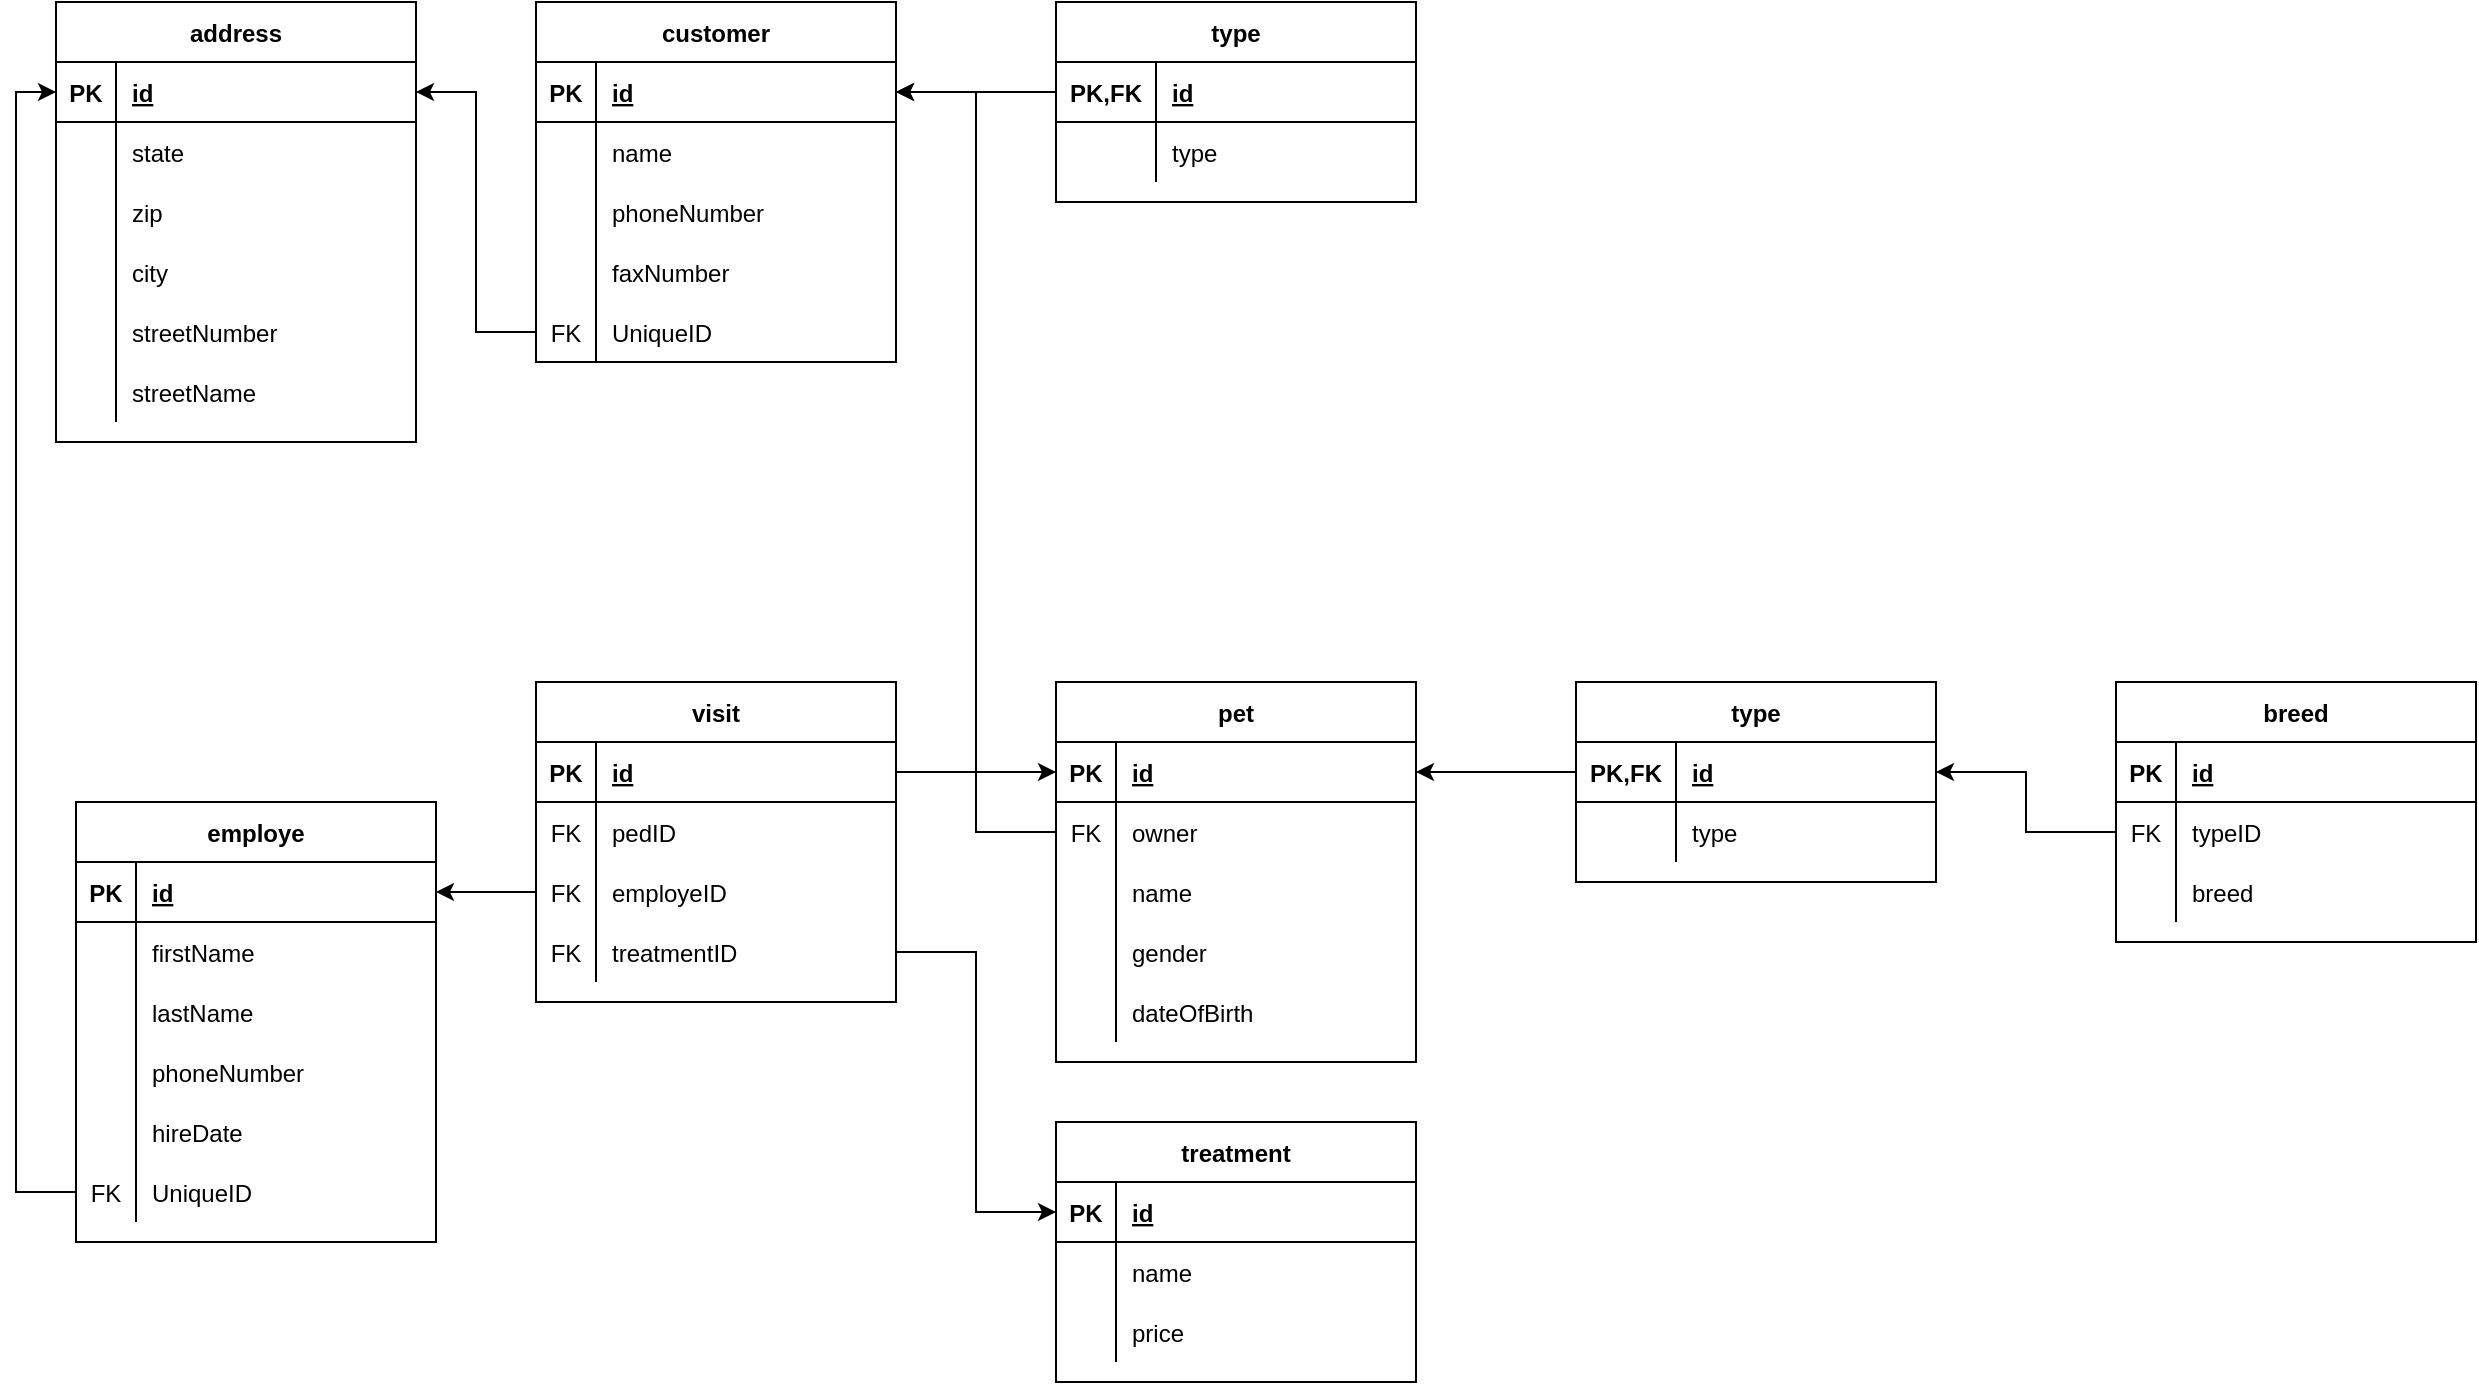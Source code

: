 <mxfile version="14.3.1" type="github">
  <diagram id="3GIqQ9a4N6Uzozd12Fp_" name="Page-1">
    <mxGraphModel dx="921" dy="793" grid="1" gridSize="10" guides="1" tooltips="1" connect="1" arrows="1" fold="1" page="1" pageScale="1" pageWidth="2000" pageHeight="2000" math="0" shadow="0">
      <root>
        <mxCell id="0" />
        <mxCell id="1" parent="0" />
        <mxCell id="QT_rBOWbVVg_yr-S8wlx-1" value="employe" style="shape=table;startSize=30;container=1;collapsible=1;childLayout=tableLayout;fixedRows=1;rowLines=0;fontStyle=1;align=center;resizeLast=1;" parent="1" vertex="1">
          <mxGeometry x="390" y="600" width="180" height="220" as="geometry">
            <mxRectangle x="170" y="260" width="80" height="30" as="alternateBounds" />
          </mxGeometry>
        </mxCell>
        <mxCell id="QT_rBOWbVVg_yr-S8wlx-2" value="" style="shape=partialRectangle;collapsible=0;dropTarget=0;pointerEvents=0;fillColor=none;top=0;left=0;bottom=1;right=0;points=[[0,0.5],[1,0.5]];portConstraint=eastwest;" parent="QT_rBOWbVVg_yr-S8wlx-1" vertex="1">
          <mxGeometry y="30" width="180" height="30" as="geometry" />
        </mxCell>
        <mxCell id="QT_rBOWbVVg_yr-S8wlx-3" value="PK" style="shape=partialRectangle;connectable=0;fillColor=none;top=0;left=0;bottom=0;right=0;fontStyle=1;overflow=hidden;" parent="QT_rBOWbVVg_yr-S8wlx-2" vertex="1">
          <mxGeometry width="30" height="30" as="geometry" />
        </mxCell>
        <mxCell id="QT_rBOWbVVg_yr-S8wlx-4" value="id" style="shape=partialRectangle;connectable=0;fillColor=none;top=0;left=0;bottom=0;right=0;align=left;spacingLeft=6;fontStyle=5;overflow=hidden;" parent="QT_rBOWbVVg_yr-S8wlx-2" vertex="1">
          <mxGeometry x="30" width="150" height="30" as="geometry" />
        </mxCell>
        <mxCell id="QT_rBOWbVVg_yr-S8wlx-5" value="" style="shape=partialRectangle;collapsible=0;dropTarget=0;pointerEvents=0;fillColor=none;top=0;left=0;bottom=0;right=0;points=[[0,0.5],[1,0.5]];portConstraint=eastwest;" parent="QT_rBOWbVVg_yr-S8wlx-1" vertex="1">
          <mxGeometry y="60" width="180" height="30" as="geometry" />
        </mxCell>
        <mxCell id="QT_rBOWbVVg_yr-S8wlx-6" value="" style="shape=partialRectangle;connectable=0;fillColor=none;top=0;left=0;bottom=0;right=0;editable=1;overflow=hidden;" parent="QT_rBOWbVVg_yr-S8wlx-5" vertex="1">
          <mxGeometry width="30" height="30" as="geometry" />
        </mxCell>
        <mxCell id="QT_rBOWbVVg_yr-S8wlx-7" value="firstName" style="shape=partialRectangle;connectable=0;fillColor=none;top=0;left=0;bottom=0;right=0;align=left;spacingLeft=6;overflow=hidden;" parent="QT_rBOWbVVg_yr-S8wlx-5" vertex="1">
          <mxGeometry x="30" width="150" height="30" as="geometry" />
        </mxCell>
        <mxCell id="QT_rBOWbVVg_yr-S8wlx-8" value="" style="shape=partialRectangle;collapsible=0;dropTarget=0;pointerEvents=0;fillColor=none;top=0;left=0;bottom=0;right=0;points=[[0,0.5],[1,0.5]];portConstraint=eastwest;" parent="QT_rBOWbVVg_yr-S8wlx-1" vertex="1">
          <mxGeometry y="90" width="180" height="30" as="geometry" />
        </mxCell>
        <mxCell id="QT_rBOWbVVg_yr-S8wlx-9" value="" style="shape=partialRectangle;connectable=0;fillColor=none;top=0;left=0;bottom=0;right=0;editable=1;overflow=hidden;" parent="QT_rBOWbVVg_yr-S8wlx-8" vertex="1">
          <mxGeometry width="30" height="30" as="geometry" />
        </mxCell>
        <mxCell id="QT_rBOWbVVg_yr-S8wlx-10" value="lastName" style="shape=partialRectangle;connectable=0;fillColor=none;top=0;left=0;bottom=0;right=0;align=left;spacingLeft=6;overflow=hidden;" parent="QT_rBOWbVVg_yr-S8wlx-8" vertex="1">
          <mxGeometry x="30" width="150" height="30" as="geometry" />
        </mxCell>
        <mxCell id="QT_rBOWbVVg_yr-S8wlx-210" value="" style="shape=partialRectangle;collapsible=0;dropTarget=0;pointerEvents=0;fillColor=none;top=0;left=0;bottom=0;right=0;points=[[0,0.5],[1,0.5]];portConstraint=eastwest;" parent="QT_rBOWbVVg_yr-S8wlx-1" vertex="1">
          <mxGeometry y="120" width="180" height="30" as="geometry" />
        </mxCell>
        <mxCell id="QT_rBOWbVVg_yr-S8wlx-211" value="" style="shape=partialRectangle;connectable=0;fillColor=none;top=0;left=0;bottom=0;right=0;editable=1;overflow=hidden;" parent="QT_rBOWbVVg_yr-S8wlx-210" vertex="1">
          <mxGeometry width="30" height="30" as="geometry" />
        </mxCell>
        <mxCell id="QT_rBOWbVVg_yr-S8wlx-212" value="phoneNumber" style="shape=partialRectangle;connectable=0;fillColor=none;top=0;left=0;bottom=0;right=0;align=left;spacingLeft=6;overflow=hidden;" parent="QT_rBOWbVVg_yr-S8wlx-210" vertex="1">
          <mxGeometry x="30" width="150" height="30" as="geometry" />
        </mxCell>
        <mxCell id="QT_rBOWbVVg_yr-S8wlx-11" value="" style="shape=partialRectangle;collapsible=0;dropTarget=0;pointerEvents=0;fillColor=none;top=0;left=0;bottom=0;right=0;points=[[0,0.5],[1,0.5]];portConstraint=eastwest;" parent="QT_rBOWbVVg_yr-S8wlx-1" vertex="1">
          <mxGeometry y="150" width="180" height="30" as="geometry" />
        </mxCell>
        <mxCell id="QT_rBOWbVVg_yr-S8wlx-12" value="" style="shape=partialRectangle;connectable=0;fillColor=none;top=0;left=0;bottom=0;right=0;editable=1;overflow=hidden;" parent="QT_rBOWbVVg_yr-S8wlx-11" vertex="1">
          <mxGeometry width="30" height="30" as="geometry" />
        </mxCell>
        <mxCell id="QT_rBOWbVVg_yr-S8wlx-13" value="hireDate" style="shape=partialRectangle;connectable=0;fillColor=none;top=0;left=0;bottom=0;right=0;align=left;spacingLeft=6;overflow=hidden;" parent="QT_rBOWbVVg_yr-S8wlx-11" vertex="1">
          <mxGeometry x="30" width="150" height="30" as="geometry" />
        </mxCell>
        <mxCell id="N9ac48abwdy0AhQAwxe1-4" value="" style="shape=partialRectangle;collapsible=0;dropTarget=0;pointerEvents=0;fillColor=none;top=0;left=0;bottom=0;right=0;points=[[0,0.5],[1,0.5]];portConstraint=eastwest;" vertex="1" parent="QT_rBOWbVVg_yr-S8wlx-1">
          <mxGeometry y="180" width="180" height="30" as="geometry" />
        </mxCell>
        <mxCell id="N9ac48abwdy0AhQAwxe1-5" value="FK" style="shape=partialRectangle;connectable=0;fillColor=none;top=0;left=0;bottom=0;right=0;fontStyle=0;overflow=hidden;" vertex="1" parent="N9ac48abwdy0AhQAwxe1-4">
          <mxGeometry width="30" height="30" as="geometry" />
        </mxCell>
        <mxCell id="N9ac48abwdy0AhQAwxe1-6" value="UniqueID" style="shape=partialRectangle;connectable=0;fillColor=none;top=0;left=0;bottom=0;right=0;align=left;spacingLeft=6;fontStyle=0;overflow=hidden;" vertex="1" parent="N9ac48abwdy0AhQAwxe1-4">
          <mxGeometry x="30" width="150" height="30" as="geometry" />
        </mxCell>
        <mxCell id="QT_rBOWbVVg_yr-S8wlx-14" value="address" style="shape=table;startSize=30;container=1;collapsible=1;childLayout=tableLayout;fixedRows=1;rowLines=0;fontStyle=1;align=center;resizeLast=1;" parent="1" vertex="1">
          <mxGeometry x="380" y="200" width="180" height="220" as="geometry" />
        </mxCell>
        <mxCell id="QT_rBOWbVVg_yr-S8wlx-15" value="" style="shape=partialRectangle;collapsible=0;dropTarget=0;pointerEvents=0;fillColor=none;top=0;left=0;bottom=1;right=0;points=[[0,0.5],[1,0.5]];portConstraint=eastwest;" parent="QT_rBOWbVVg_yr-S8wlx-14" vertex="1">
          <mxGeometry y="30" width="180" height="30" as="geometry" />
        </mxCell>
        <mxCell id="QT_rBOWbVVg_yr-S8wlx-16" value="PK" style="shape=partialRectangle;connectable=0;fillColor=none;top=0;left=0;bottom=0;right=0;fontStyle=1;overflow=hidden;" parent="QT_rBOWbVVg_yr-S8wlx-15" vertex="1">
          <mxGeometry width="30" height="30" as="geometry" />
        </mxCell>
        <mxCell id="QT_rBOWbVVg_yr-S8wlx-17" value="id" style="shape=partialRectangle;connectable=0;fillColor=none;top=0;left=0;bottom=0;right=0;align=left;spacingLeft=6;fontStyle=5;overflow=hidden;" parent="QT_rBOWbVVg_yr-S8wlx-15" vertex="1">
          <mxGeometry x="30" width="150" height="30" as="geometry" />
        </mxCell>
        <mxCell id="QT_rBOWbVVg_yr-S8wlx-18" value="" style="shape=partialRectangle;collapsible=0;dropTarget=0;pointerEvents=0;fillColor=none;top=0;left=0;bottom=0;right=0;points=[[0,0.5],[1,0.5]];portConstraint=eastwest;" parent="QT_rBOWbVVg_yr-S8wlx-14" vertex="1">
          <mxGeometry y="60" width="180" height="30" as="geometry" />
        </mxCell>
        <mxCell id="QT_rBOWbVVg_yr-S8wlx-19" value="" style="shape=partialRectangle;connectable=0;fillColor=none;top=0;left=0;bottom=0;right=0;editable=1;overflow=hidden;" parent="QT_rBOWbVVg_yr-S8wlx-18" vertex="1">
          <mxGeometry width="30" height="30" as="geometry" />
        </mxCell>
        <mxCell id="QT_rBOWbVVg_yr-S8wlx-20" value="state" style="shape=partialRectangle;connectable=0;fillColor=none;top=0;left=0;bottom=0;right=0;align=left;spacingLeft=6;overflow=hidden;" parent="QT_rBOWbVVg_yr-S8wlx-18" vertex="1">
          <mxGeometry x="30" width="150" height="30" as="geometry" />
        </mxCell>
        <mxCell id="QT_rBOWbVVg_yr-S8wlx-21" value="" style="shape=partialRectangle;collapsible=0;dropTarget=0;pointerEvents=0;fillColor=none;top=0;left=0;bottom=0;right=0;points=[[0,0.5],[1,0.5]];portConstraint=eastwest;" parent="QT_rBOWbVVg_yr-S8wlx-14" vertex="1">
          <mxGeometry y="90" width="180" height="30" as="geometry" />
        </mxCell>
        <mxCell id="QT_rBOWbVVg_yr-S8wlx-22" value="" style="shape=partialRectangle;connectable=0;fillColor=none;top=0;left=0;bottom=0;right=0;editable=1;overflow=hidden;" parent="QT_rBOWbVVg_yr-S8wlx-21" vertex="1">
          <mxGeometry width="30" height="30" as="geometry" />
        </mxCell>
        <mxCell id="QT_rBOWbVVg_yr-S8wlx-23" value="zip" style="shape=partialRectangle;connectable=0;fillColor=none;top=0;left=0;bottom=0;right=0;align=left;spacingLeft=6;overflow=hidden;" parent="QT_rBOWbVVg_yr-S8wlx-21" vertex="1">
          <mxGeometry x="30" width="150" height="30" as="geometry" />
        </mxCell>
        <mxCell id="QT_rBOWbVVg_yr-S8wlx-34" value="" style="shape=partialRectangle;collapsible=0;dropTarget=0;pointerEvents=0;fillColor=none;top=0;left=0;bottom=0;right=0;points=[[0,0.5],[1,0.5]];portConstraint=eastwest;" parent="QT_rBOWbVVg_yr-S8wlx-14" vertex="1">
          <mxGeometry y="120" width="180" height="30" as="geometry" />
        </mxCell>
        <mxCell id="QT_rBOWbVVg_yr-S8wlx-35" value="" style="shape=partialRectangle;connectable=0;fillColor=none;top=0;left=0;bottom=0;right=0;editable=1;overflow=hidden;" parent="QT_rBOWbVVg_yr-S8wlx-34" vertex="1">
          <mxGeometry width="30" height="30" as="geometry" />
        </mxCell>
        <mxCell id="QT_rBOWbVVg_yr-S8wlx-36" value="city" style="shape=partialRectangle;connectable=0;fillColor=none;top=0;left=0;bottom=0;right=0;align=left;spacingLeft=6;overflow=hidden;" parent="QT_rBOWbVVg_yr-S8wlx-34" vertex="1">
          <mxGeometry x="30" width="150" height="30" as="geometry" />
        </mxCell>
        <mxCell id="QT_rBOWbVVg_yr-S8wlx-24" value="" style="shape=partialRectangle;collapsible=0;dropTarget=0;pointerEvents=0;fillColor=none;top=0;left=0;bottom=0;right=0;points=[[0,0.5],[1,0.5]];portConstraint=eastwest;" parent="QT_rBOWbVVg_yr-S8wlx-14" vertex="1">
          <mxGeometry y="150" width="180" height="30" as="geometry" />
        </mxCell>
        <mxCell id="QT_rBOWbVVg_yr-S8wlx-25" value="" style="shape=partialRectangle;connectable=0;fillColor=none;top=0;left=0;bottom=0;right=0;editable=1;overflow=hidden;" parent="QT_rBOWbVVg_yr-S8wlx-24" vertex="1">
          <mxGeometry width="30" height="30" as="geometry" />
        </mxCell>
        <mxCell id="QT_rBOWbVVg_yr-S8wlx-26" value="streetNumber" style="shape=partialRectangle;connectable=0;fillColor=none;top=0;left=0;bottom=0;right=0;align=left;spacingLeft=6;overflow=hidden;" parent="QT_rBOWbVVg_yr-S8wlx-24" vertex="1">
          <mxGeometry x="30" width="150" height="30" as="geometry" />
        </mxCell>
        <mxCell id="QT_rBOWbVVg_yr-S8wlx-31" value="" style="shape=partialRectangle;collapsible=0;dropTarget=0;pointerEvents=0;fillColor=none;top=0;left=0;bottom=0;right=0;points=[[0,0.5],[1,0.5]];portConstraint=eastwest;" parent="QT_rBOWbVVg_yr-S8wlx-14" vertex="1">
          <mxGeometry y="180" width="180" height="30" as="geometry" />
        </mxCell>
        <mxCell id="QT_rBOWbVVg_yr-S8wlx-32" value="" style="shape=partialRectangle;connectable=0;fillColor=none;top=0;left=0;bottom=0;right=0;editable=1;overflow=hidden;" parent="QT_rBOWbVVg_yr-S8wlx-31" vertex="1">
          <mxGeometry width="30" height="30" as="geometry" />
        </mxCell>
        <mxCell id="QT_rBOWbVVg_yr-S8wlx-33" value="streetName" style="shape=partialRectangle;connectable=0;fillColor=none;top=0;left=0;bottom=0;right=0;align=left;spacingLeft=6;overflow=hidden;" parent="QT_rBOWbVVg_yr-S8wlx-31" vertex="1">
          <mxGeometry x="30" width="150" height="30" as="geometry" />
        </mxCell>
        <mxCell id="QT_rBOWbVVg_yr-S8wlx-39" value="customer" style="shape=table;startSize=30;container=1;collapsible=1;childLayout=tableLayout;fixedRows=1;rowLines=0;fontStyle=1;align=center;resizeLast=1;" parent="1" vertex="1">
          <mxGeometry x="620" y="200" width="180" height="180" as="geometry" />
        </mxCell>
        <mxCell id="QT_rBOWbVVg_yr-S8wlx-40" value="" style="shape=partialRectangle;collapsible=0;dropTarget=0;pointerEvents=0;fillColor=none;top=0;left=0;bottom=1;right=0;points=[[0,0.5],[1,0.5]];portConstraint=eastwest;" parent="QT_rBOWbVVg_yr-S8wlx-39" vertex="1">
          <mxGeometry y="30" width="180" height="30" as="geometry" />
        </mxCell>
        <mxCell id="QT_rBOWbVVg_yr-S8wlx-41" value="PK" style="shape=partialRectangle;connectable=0;fillColor=none;top=0;left=0;bottom=0;right=0;fontStyle=1;overflow=hidden;" parent="QT_rBOWbVVg_yr-S8wlx-40" vertex="1">
          <mxGeometry width="30" height="30" as="geometry" />
        </mxCell>
        <mxCell id="QT_rBOWbVVg_yr-S8wlx-42" value="id" style="shape=partialRectangle;connectable=0;fillColor=none;top=0;left=0;bottom=0;right=0;align=left;spacingLeft=6;fontStyle=5;overflow=hidden;" parent="QT_rBOWbVVg_yr-S8wlx-40" vertex="1">
          <mxGeometry x="30" width="150" height="30" as="geometry" />
        </mxCell>
        <mxCell id="QT_rBOWbVVg_yr-S8wlx-43" value="" style="shape=partialRectangle;collapsible=0;dropTarget=0;pointerEvents=0;fillColor=none;top=0;left=0;bottom=0;right=0;points=[[0,0.5],[1,0.5]];portConstraint=eastwest;" parent="QT_rBOWbVVg_yr-S8wlx-39" vertex="1">
          <mxGeometry y="60" width="180" height="30" as="geometry" />
        </mxCell>
        <mxCell id="QT_rBOWbVVg_yr-S8wlx-44" value="" style="shape=partialRectangle;connectable=0;fillColor=none;top=0;left=0;bottom=0;right=0;editable=1;overflow=hidden;" parent="QT_rBOWbVVg_yr-S8wlx-43" vertex="1">
          <mxGeometry width="30" height="30" as="geometry" />
        </mxCell>
        <mxCell id="QT_rBOWbVVg_yr-S8wlx-45" value="name" style="shape=partialRectangle;connectable=0;fillColor=none;top=0;left=0;bottom=0;right=0;align=left;spacingLeft=6;overflow=hidden;" parent="QT_rBOWbVVg_yr-S8wlx-43" vertex="1">
          <mxGeometry x="30" width="150" height="30" as="geometry" />
        </mxCell>
        <mxCell id="QT_rBOWbVVg_yr-S8wlx-207" value="" style="shape=partialRectangle;collapsible=0;dropTarget=0;pointerEvents=0;fillColor=none;top=0;left=0;bottom=0;right=0;points=[[0,0.5],[1,0.5]];portConstraint=eastwest;" parent="QT_rBOWbVVg_yr-S8wlx-39" vertex="1">
          <mxGeometry y="90" width="180" height="30" as="geometry" />
        </mxCell>
        <mxCell id="QT_rBOWbVVg_yr-S8wlx-208" value="" style="shape=partialRectangle;connectable=0;fillColor=none;top=0;left=0;bottom=0;right=0;editable=1;overflow=hidden;" parent="QT_rBOWbVVg_yr-S8wlx-207" vertex="1">
          <mxGeometry width="30" height="30" as="geometry" />
        </mxCell>
        <mxCell id="QT_rBOWbVVg_yr-S8wlx-209" value="phoneNumber" style="shape=partialRectangle;connectable=0;fillColor=none;top=0;left=0;bottom=0;right=0;align=left;spacingLeft=6;overflow=hidden;" parent="QT_rBOWbVVg_yr-S8wlx-207" vertex="1">
          <mxGeometry x="30" width="150" height="30" as="geometry" />
        </mxCell>
        <mxCell id="QT_rBOWbVVg_yr-S8wlx-46" value="" style="shape=partialRectangle;collapsible=0;dropTarget=0;pointerEvents=0;fillColor=none;top=0;left=0;bottom=0;right=0;points=[[0,0.5],[1,0.5]];portConstraint=eastwest;" parent="QT_rBOWbVVg_yr-S8wlx-39" vertex="1">
          <mxGeometry y="120" width="180" height="30" as="geometry" />
        </mxCell>
        <mxCell id="QT_rBOWbVVg_yr-S8wlx-47" value="" style="shape=partialRectangle;connectable=0;fillColor=none;top=0;left=0;bottom=0;right=0;editable=1;overflow=hidden;" parent="QT_rBOWbVVg_yr-S8wlx-46" vertex="1">
          <mxGeometry width="30" height="30" as="geometry" />
        </mxCell>
        <mxCell id="QT_rBOWbVVg_yr-S8wlx-48" value="faxNumber" style="shape=partialRectangle;connectable=0;fillColor=none;top=0;left=0;bottom=0;right=0;align=left;spacingLeft=6;overflow=hidden;" parent="QT_rBOWbVVg_yr-S8wlx-46" vertex="1">
          <mxGeometry x="30" width="150" height="30" as="geometry" />
        </mxCell>
        <mxCell id="N9ac48abwdy0AhQAwxe1-1" value="" style="shape=partialRectangle;collapsible=0;dropTarget=0;pointerEvents=0;fillColor=none;top=0;left=0;bottom=0;right=0;points=[[0,0.5],[1,0.5]];portConstraint=eastwest;" vertex="1" parent="QT_rBOWbVVg_yr-S8wlx-39">
          <mxGeometry y="150" width="180" height="30" as="geometry" />
        </mxCell>
        <mxCell id="N9ac48abwdy0AhQAwxe1-2" value="FK" style="shape=partialRectangle;connectable=0;fillColor=none;top=0;left=0;bottom=0;right=0;fontStyle=0;overflow=hidden;" vertex="1" parent="N9ac48abwdy0AhQAwxe1-1">
          <mxGeometry width="30" height="30" as="geometry" />
        </mxCell>
        <mxCell id="N9ac48abwdy0AhQAwxe1-3" value="UniqueID" style="shape=partialRectangle;connectable=0;fillColor=none;top=0;left=0;bottom=0;right=0;align=left;spacingLeft=6;fontStyle=0;overflow=hidden;" vertex="1" parent="N9ac48abwdy0AhQAwxe1-1">
          <mxGeometry x="30" width="150" height="30" as="geometry" />
        </mxCell>
        <mxCell id="QT_rBOWbVVg_yr-S8wlx-55" value="type" style="shape=table;startSize=30;container=1;collapsible=1;childLayout=tableLayout;fixedRows=1;rowLines=0;fontStyle=1;align=center;resizeLast=1;" parent="1" vertex="1">
          <mxGeometry x="880" y="200" width="180" height="100" as="geometry" />
        </mxCell>
        <mxCell id="QT_rBOWbVVg_yr-S8wlx-56" value="" style="shape=partialRectangle;collapsible=0;dropTarget=0;pointerEvents=0;fillColor=none;top=0;left=0;bottom=1;right=0;points=[[0,0.5],[1,0.5]];portConstraint=eastwest;" parent="QT_rBOWbVVg_yr-S8wlx-55" vertex="1">
          <mxGeometry y="30" width="180" height="30" as="geometry" />
        </mxCell>
        <mxCell id="QT_rBOWbVVg_yr-S8wlx-57" value="PK,FK" style="shape=partialRectangle;connectable=0;fillColor=none;top=0;left=0;bottom=0;right=0;fontStyle=1;overflow=hidden;" parent="QT_rBOWbVVg_yr-S8wlx-56" vertex="1">
          <mxGeometry width="50.0" height="30" as="geometry" />
        </mxCell>
        <mxCell id="QT_rBOWbVVg_yr-S8wlx-58" value="id" style="shape=partialRectangle;connectable=0;fillColor=none;top=0;left=0;bottom=0;right=0;align=left;spacingLeft=6;fontStyle=5;overflow=hidden;" parent="QT_rBOWbVVg_yr-S8wlx-56" vertex="1">
          <mxGeometry x="50.0" width="130.0" height="30" as="geometry" />
        </mxCell>
        <mxCell id="QT_rBOWbVVg_yr-S8wlx-59" value="" style="shape=partialRectangle;collapsible=0;dropTarget=0;pointerEvents=0;fillColor=none;top=0;left=0;bottom=0;right=0;points=[[0,0.5],[1,0.5]];portConstraint=eastwest;" parent="QT_rBOWbVVg_yr-S8wlx-55" vertex="1">
          <mxGeometry y="60" width="180" height="30" as="geometry" />
        </mxCell>
        <mxCell id="QT_rBOWbVVg_yr-S8wlx-60" value="" style="shape=partialRectangle;connectable=0;fillColor=none;top=0;left=0;bottom=0;right=0;editable=1;overflow=hidden;" parent="QT_rBOWbVVg_yr-S8wlx-59" vertex="1">
          <mxGeometry width="50.0" height="30" as="geometry" />
        </mxCell>
        <mxCell id="QT_rBOWbVVg_yr-S8wlx-61" value="type" style="shape=partialRectangle;connectable=0;fillColor=none;top=0;left=0;bottom=0;right=0;align=left;spacingLeft=6;overflow=hidden;" parent="QT_rBOWbVVg_yr-S8wlx-59" vertex="1">
          <mxGeometry x="50.0" width="130.0" height="30" as="geometry" />
        </mxCell>
        <mxCell id="QT_rBOWbVVg_yr-S8wlx-68" style="edgeStyle=orthogonalEdgeStyle;rounded=0;orthogonalLoop=1;jettySize=auto;html=1;entryX=1;entryY=0.5;entryDx=0;entryDy=0;" parent="1" source="QT_rBOWbVVg_yr-S8wlx-56" target="QT_rBOWbVVg_yr-S8wlx-40" edge="1">
          <mxGeometry relative="1" as="geometry" />
        </mxCell>
        <mxCell id="QT_rBOWbVVg_yr-S8wlx-82" value="pet" style="shape=table;startSize=30;container=1;collapsible=1;childLayout=tableLayout;fixedRows=1;rowLines=0;fontStyle=1;align=center;resizeLast=1;" parent="1" vertex="1">
          <mxGeometry x="880" y="540" width="180" height="190" as="geometry" />
        </mxCell>
        <mxCell id="QT_rBOWbVVg_yr-S8wlx-83" value="" style="shape=partialRectangle;collapsible=0;dropTarget=0;pointerEvents=0;fillColor=none;top=0;left=0;bottom=1;right=0;points=[[0,0.5],[1,0.5]];portConstraint=eastwest;" parent="QT_rBOWbVVg_yr-S8wlx-82" vertex="1">
          <mxGeometry y="30" width="180" height="30" as="geometry" />
        </mxCell>
        <mxCell id="QT_rBOWbVVg_yr-S8wlx-84" value="PK" style="shape=partialRectangle;connectable=0;fillColor=none;top=0;left=0;bottom=0;right=0;fontStyle=1;overflow=hidden;" parent="QT_rBOWbVVg_yr-S8wlx-83" vertex="1">
          <mxGeometry width="30.0" height="30" as="geometry" />
        </mxCell>
        <mxCell id="QT_rBOWbVVg_yr-S8wlx-85" value="id" style="shape=partialRectangle;connectable=0;fillColor=none;top=0;left=0;bottom=0;right=0;align=left;spacingLeft=6;fontStyle=5;overflow=hidden;" parent="QT_rBOWbVVg_yr-S8wlx-83" vertex="1">
          <mxGeometry x="30.0" width="150.0" height="30" as="geometry" />
        </mxCell>
        <mxCell id="QT_rBOWbVVg_yr-S8wlx-136" value="" style="shape=partialRectangle;collapsible=0;dropTarget=0;pointerEvents=0;fillColor=none;top=0;left=0;bottom=0;right=0;points=[[0,0.5],[1,0.5]];portConstraint=eastwest;" parent="QT_rBOWbVVg_yr-S8wlx-82" vertex="1">
          <mxGeometry y="60" width="180" height="30" as="geometry" />
        </mxCell>
        <mxCell id="QT_rBOWbVVg_yr-S8wlx-137" value="FK" style="shape=partialRectangle;connectable=0;fillColor=none;top=0;left=0;bottom=0;right=0;fontStyle=0;overflow=hidden;" parent="QT_rBOWbVVg_yr-S8wlx-136" vertex="1">
          <mxGeometry width="30.0" height="30" as="geometry" />
        </mxCell>
        <mxCell id="QT_rBOWbVVg_yr-S8wlx-138" value="owner" style="shape=partialRectangle;connectable=0;fillColor=none;top=0;left=0;bottom=0;right=0;align=left;spacingLeft=6;fontStyle=0;overflow=hidden;" parent="QT_rBOWbVVg_yr-S8wlx-136" vertex="1">
          <mxGeometry x="30.0" width="150.0" height="30" as="geometry" />
        </mxCell>
        <mxCell id="QT_rBOWbVVg_yr-S8wlx-86" value="" style="shape=partialRectangle;collapsible=0;dropTarget=0;pointerEvents=0;fillColor=none;top=0;left=0;bottom=0;right=0;points=[[0,0.5],[1,0.5]];portConstraint=eastwest;" parent="QT_rBOWbVVg_yr-S8wlx-82" vertex="1">
          <mxGeometry y="90" width="180" height="30" as="geometry" />
        </mxCell>
        <mxCell id="QT_rBOWbVVg_yr-S8wlx-87" value="" style="shape=partialRectangle;connectable=0;fillColor=none;top=0;left=0;bottom=0;right=0;editable=1;overflow=hidden;" parent="QT_rBOWbVVg_yr-S8wlx-86" vertex="1">
          <mxGeometry width="30.0" height="30" as="geometry" />
        </mxCell>
        <mxCell id="QT_rBOWbVVg_yr-S8wlx-88" value="name" style="shape=partialRectangle;connectable=0;fillColor=none;top=0;left=0;bottom=0;right=0;align=left;spacingLeft=6;overflow=hidden;" parent="QT_rBOWbVVg_yr-S8wlx-86" vertex="1">
          <mxGeometry x="30.0" width="150.0" height="30" as="geometry" />
        </mxCell>
        <mxCell id="QT_rBOWbVVg_yr-S8wlx-89" value="" style="shape=partialRectangle;collapsible=0;dropTarget=0;pointerEvents=0;fillColor=none;top=0;left=0;bottom=0;right=0;points=[[0,0.5],[1,0.5]];portConstraint=eastwest;" parent="QT_rBOWbVVg_yr-S8wlx-82" vertex="1">
          <mxGeometry y="120" width="180" height="30" as="geometry" />
        </mxCell>
        <mxCell id="QT_rBOWbVVg_yr-S8wlx-90" value="" style="shape=partialRectangle;connectable=0;fillColor=none;top=0;left=0;bottom=0;right=0;editable=1;overflow=hidden;" parent="QT_rBOWbVVg_yr-S8wlx-89" vertex="1">
          <mxGeometry width="30.0" height="30" as="geometry" />
        </mxCell>
        <mxCell id="QT_rBOWbVVg_yr-S8wlx-91" value="gender" style="shape=partialRectangle;connectable=0;fillColor=none;top=0;left=0;bottom=0;right=0;align=left;spacingLeft=6;overflow=hidden;" parent="QT_rBOWbVVg_yr-S8wlx-89" vertex="1">
          <mxGeometry x="30.0" width="150.0" height="30" as="geometry" />
        </mxCell>
        <mxCell id="QT_rBOWbVVg_yr-S8wlx-140" value="" style="shape=partialRectangle;collapsible=0;dropTarget=0;pointerEvents=0;fillColor=none;top=0;left=0;bottom=0;right=0;points=[[0,0.5],[1,0.5]];portConstraint=eastwest;" parent="QT_rBOWbVVg_yr-S8wlx-82" vertex="1">
          <mxGeometry y="150" width="180" height="30" as="geometry" />
        </mxCell>
        <mxCell id="QT_rBOWbVVg_yr-S8wlx-141" value="" style="shape=partialRectangle;connectable=0;fillColor=none;top=0;left=0;bottom=0;right=0;editable=1;overflow=hidden;" parent="QT_rBOWbVVg_yr-S8wlx-140" vertex="1">
          <mxGeometry width="30.0" height="30" as="geometry" />
        </mxCell>
        <mxCell id="QT_rBOWbVVg_yr-S8wlx-142" value="dateOfBirth" style="shape=partialRectangle;connectable=0;fillColor=none;top=0;left=0;bottom=0;right=0;align=left;spacingLeft=6;overflow=hidden;" parent="QT_rBOWbVVg_yr-S8wlx-140" vertex="1">
          <mxGeometry x="30.0" width="150.0" height="30" as="geometry" />
        </mxCell>
        <mxCell id="QT_rBOWbVVg_yr-S8wlx-108" value="type" style="shape=table;startSize=30;container=1;collapsible=1;childLayout=tableLayout;fixedRows=1;rowLines=0;fontStyle=1;align=center;resizeLast=1;" parent="1" vertex="1">
          <mxGeometry x="1140" y="540" width="180" height="100" as="geometry" />
        </mxCell>
        <mxCell id="QT_rBOWbVVg_yr-S8wlx-109" value="" style="shape=partialRectangle;collapsible=0;dropTarget=0;pointerEvents=0;fillColor=none;top=0;left=0;bottom=1;right=0;points=[[0,0.5],[1,0.5]];portConstraint=eastwest;" parent="QT_rBOWbVVg_yr-S8wlx-108" vertex="1">
          <mxGeometry y="30" width="180" height="30" as="geometry" />
        </mxCell>
        <mxCell id="QT_rBOWbVVg_yr-S8wlx-110" value="PK,FK" style="shape=partialRectangle;connectable=0;fillColor=none;top=0;left=0;bottom=0;right=0;fontStyle=1;overflow=hidden;" parent="QT_rBOWbVVg_yr-S8wlx-109" vertex="1">
          <mxGeometry width="50.0" height="30" as="geometry" />
        </mxCell>
        <mxCell id="QT_rBOWbVVg_yr-S8wlx-111" value="id" style="shape=partialRectangle;connectable=0;fillColor=none;top=0;left=0;bottom=0;right=0;align=left;spacingLeft=6;fontStyle=5;overflow=hidden;" parent="QT_rBOWbVVg_yr-S8wlx-109" vertex="1">
          <mxGeometry x="50.0" width="130.0" height="30" as="geometry" />
        </mxCell>
        <mxCell id="QT_rBOWbVVg_yr-S8wlx-112" value="" style="shape=partialRectangle;collapsible=0;dropTarget=0;pointerEvents=0;fillColor=none;top=0;left=0;bottom=0;right=0;points=[[0,0.5],[1,0.5]];portConstraint=eastwest;" parent="QT_rBOWbVVg_yr-S8wlx-108" vertex="1">
          <mxGeometry y="60" width="180" height="30" as="geometry" />
        </mxCell>
        <mxCell id="QT_rBOWbVVg_yr-S8wlx-113" value="" style="shape=partialRectangle;connectable=0;fillColor=none;top=0;left=0;bottom=0;right=0;editable=1;overflow=hidden;" parent="QT_rBOWbVVg_yr-S8wlx-112" vertex="1">
          <mxGeometry width="50.0" height="30" as="geometry" />
        </mxCell>
        <mxCell id="QT_rBOWbVVg_yr-S8wlx-114" value="type" style="shape=partialRectangle;connectable=0;fillColor=none;top=0;left=0;bottom=0;right=0;align=left;spacingLeft=6;overflow=hidden;" parent="QT_rBOWbVVg_yr-S8wlx-112" vertex="1">
          <mxGeometry x="50.0" width="130.0" height="30" as="geometry" />
        </mxCell>
        <mxCell id="QT_rBOWbVVg_yr-S8wlx-121" style="edgeStyle=orthogonalEdgeStyle;rounded=0;orthogonalLoop=1;jettySize=auto;html=1;entryX=1;entryY=0.5;entryDx=0;entryDy=0;" parent="1" source="QT_rBOWbVVg_yr-S8wlx-109" target="QT_rBOWbVVg_yr-S8wlx-83" edge="1">
          <mxGeometry relative="1" as="geometry" />
        </mxCell>
        <mxCell id="QT_rBOWbVVg_yr-S8wlx-122" value="breed" style="shape=table;startSize=30;container=1;collapsible=1;childLayout=tableLayout;fixedRows=1;rowLines=0;fontStyle=1;align=center;resizeLast=1;" parent="1" vertex="1">
          <mxGeometry x="1410" y="540" width="180" height="130" as="geometry" />
        </mxCell>
        <mxCell id="QT_rBOWbVVg_yr-S8wlx-123" value="" style="shape=partialRectangle;collapsible=0;dropTarget=0;pointerEvents=0;fillColor=none;top=0;left=0;bottom=1;right=0;points=[[0,0.5],[1,0.5]];portConstraint=eastwest;" parent="QT_rBOWbVVg_yr-S8wlx-122" vertex="1">
          <mxGeometry y="30" width="180" height="30" as="geometry" />
        </mxCell>
        <mxCell id="QT_rBOWbVVg_yr-S8wlx-124" value="PK" style="shape=partialRectangle;connectable=0;fillColor=none;top=0;left=0;bottom=0;right=0;fontStyle=1;overflow=hidden;" parent="QT_rBOWbVVg_yr-S8wlx-123" vertex="1">
          <mxGeometry width="30" height="30" as="geometry" />
        </mxCell>
        <mxCell id="QT_rBOWbVVg_yr-S8wlx-125" value="id" style="shape=partialRectangle;connectable=0;fillColor=none;top=0;left=0;bottom=0;right=0;align=left;spacingLeft=6;fontStyle=5;overflow=hidden;" parent="QT_rBOWbVVg_yr-S8wlx-123" vertex="1">
          <mxGeometry x="30" width="150" height="30" as="geometry" />
        </mxCell>
        <mxCell id="QT_rBOWbVVg_yr-S8wlx-126" value="" style="shape=partialRectangle;collapsible=0;dropTarget=0;pointerEvents=0;fillColor=none;top=0;left=0;bottom=0;right=0;points=[[0,0.5],[1,0.5]];portConstraint=eastwest;" parent="QT_rBOWbVVg_yr-S8wlx-122" vertex="1">
          <mxGeometry y="60" width="180" height="30" as="geometry" />
        </mxCell>
        <mxCell id="QT_rBOWbVVg_yr-S8wlx-127" value="FK" style="shape=partialRectangle;connectable=0;fillColor=none;top=0;left=0;bottom=0;right=0;editable=1;overflow=hidden;" parent="QT_rBOWbVVg_yr-S8wlx-126" vertex="1">
          <mxGeometry width="30" height="30" as="geometry" />
        </mxCell>
        <mxCell id="QT_rBOWbVVg_yr-S8wlx-128" value="typeID" style="shape=partialRectangle;connectable=0;fillColor=none;top=0;left=0;bottom=0;right=0;align=left;spacingLeft=6;overflow=hidden;" parent="QT_rBOWbVVg_yr-S8wlx-126" vertex="1">
          <mxGeometry x="30" width="150" height="30" as="geometry" />
        </mxCell>
        <mxCell id="QT_rBOWbVVg_yr-S8wlx-129" value="" style="shape=partialRectangle;collapsible=0;dropTarget=0;pointerEvents=0;fillColor=none;top=0;left=0;bottom=0;right=0;points=[[0,0.5],[1,0.5]];portConstraint=eastwest;" parent="QT_rBOWbVVg_yr-S8wlx-122" vertex="1">
          <mxGeometry y="90" width="180" height="30" as="geometry" />
        </mxCell>
        <mxCell id="QT_rBOWbVVg_yr-S8wlx-130" value="" style="shape=partialRectangle;connectable=0;fillColor=none;top=0;left=0;bottom=0;right=0;editable=1;overflow=hidden;" parent="QT_rBOWbVVg_yr-S8wlx-129" vertex="1">
          <mxGeometry width="30" height="30" as="geometry" />
        </mxCell>
        <mxCell id="QT_rBOWbVVg_yr-S8wlx-131" value="breed" style="shape=partialRectangle;connectable=0;fillColor=none;top=0;left=0;bottom=0;right=0;align=left;spacingLeft=6;overflow=hidden;" parent="QT_rBOWbVVg_yr-S8wlx-129" vertex="1">
          <mxGeometry x="30" width="150" height="30" as="geometry" />
        </mxCell>
        <mxCell id="QT_rBOWbVVg_yr-S8wlx-135" style="edgeStyle=orthogonalEdgeStyle;rounded=0;orthogonalLoop=1;jettySize=auto;html=1;entryX=1;entryY=0.5;entryDx=0;entryDy=0;" parent="1" source="QT_rBOWbVVg_yr-S8wlx-126" target="QT_rBOWbVVg_yr-S8wlx-109" edge="1">
          <mxGeometry relative="1" as="geometry" />
        </mxCell>
        <mxCell id="QT_rBOWbVVg_yr-S8wlx-139" style="edgeStyle=orthogonalEdgeStyle;rounded=0;orthogonalLoop=1;jettySize=auto;html=1;entryX=1;entryY=0.5;entryDx=0;entryDy=0;" parent="1" source="QT_rBOWbVVg_yr-S8wlx-136" target="QT_rBOWbVVg_yr-S8wlx-40" edge="1">
          <mxGeometry relative="1" as="geometry" />
        </mxCell>
        <mxCell id="QT_rBOWbVVg_yr-S8wlx-143" value="visit" style="shape=table;startSize=30;container=1;collapsible=1;childLayout=tableLayout;fixedRows=1;rowLines=0;fontStyle=1;align=center;resizeLast=1;" parent="1" vertex="1">
          <mxGeometry x="620" y="540" width="180" height="160" as="geometry" />
        </mxCell>
        <mxCell id="QT_rBOWbVVg_yr-S8wlx-144" value="" style="shape=partialRectangle;collapsible=0;dropTarget=0;pointerEvents=0;fillColor=none;top=0;left=0;bottom=1;right=0;points=[[0,0.5],[1,0.5]];portConstraint=eastwest;" parent="QT_rBOWbVVg_yr-S8wlx-143" vertex="1">
          <mxGeometry y="30" width="180" height="30" as="geometry" />
        </mxCell>
        <mxCell id="QT_rBOWbVVg_yr-S8wlx-145" value="PK" style="shape=partialRectangle;connectable=0;fillColor=none;top=0;left=0;bottom=0;right=0;fontStyle=1;overflow=hidden;" parent="QT_rBOWbVVg_yr-S8wlx-144" vertex="1">
          <mxGeometry width="30" height="30" as="geometry" />
        </mxCell>
        <mxCell id="QT_rBOWbVVg_yr-S8wlx-146" value="id" style="shape=partialRectangle;connectable=0;fillColor=none;top=0;left=0;bottom=0;right=0;align=left;spacingLeft=6;fontStyle=5;overflow=hidden;" parent="QT_rBOWbVVg_yr-S8wlx-144" vertex="1">
          <mxGeometry x="30" width="150" height="30" as="geometry" />
        </mxCell>
        <mxCell id="QT_rBOWbVVg_yr-S8wlx-147" value="" style="shape=partialRectangle;collapsible=0;dropTarget=0;pointerEvents=0;fillColor=none;top=0;left=0;bottom=0;right=0;points=[[0,0.5],[1,0.5]];portConstraint=eastwest;" parent="QT_rBOWbVVg_yr-S8wlx-143" vertex="1">
          <mxGeometry y="60" width="180" height="30" as="geometry" />
        </mxCell>
        <mxCell id="QT_rBOWbVVg_yr-S8wlx-148" value="FK" style="shape=partialRectangle;connectable=0;fillColor=none;top=0;left=0;bottom=0;right=0;editable=1;overflow=hidden;" parent="QT_rBOWbVVg_yr-S8wlx-147" vertex="1">
          <mxGeometry width="30" height="30" as="geometry" />
        </mxCell>
        <mxCell id="QT_rBOWbVVg_yr-S8wlx-149" value="pedID" style="shape=partialRectangle;connectable=0;fillColor=none;top=0;left=0;bottom=0;right=0;align=left;spacingLeft=6;overflow=hidden;" parent="QT_rBOWbVVg_yr-S8wlx-147" vertex="1">
          <mxGeometry x="30" width="150" height="30" as="geometry" />
        </mxCell>
        <mxCell id="QT_rBOWbVVg_yr-S8wlx-150" value="" style="shape=partialRectangle;collapsible=0;dropTarget=0;pointerEvents=0;fillColor=none;top=0;left=0;bottom=0;right=0;points=[[0,0.5],[1,0.5]];portConstraint=eastwest;" parent="QT_rBOWbVVg_yr-S8wlx-143" vertex="1">
          <mxGeometry y="90" width="180" height="30" as="geometry" />
        </mxCell>
        <mxCell id="QT_rBOWbVVg_yr-S8wlx-151" value="FK" style="shape=partialRectangle;connectable=0;fillColor=none;top=0;left=0;bottom=0;right=0;editable=1;overflow=hidden;" parent="QT_rBOWbVVg_yr-S8wlx-150" vertex="1">
          <mxGeometry width="30" height="30" as="geometry" />
        </mxCell>
        <mxCell id="QT_rBOWbVVg_yr-S8wlx-152" value="employeID" style="shape=partialRectangle;connectable=0;fillColor=none;top=0;left=0;bottom=0;right=0;align=left;spacingLeft=6;overflow=hidden;" parent="QT_rBOWbVVg_yr-S8wlx-150" vertex="1">
          <mxGeometry x="30" width="150" height="30" as="geometry" />
        </mxCell>
        <mxCell id="QT_rBOWbVVg_yr-S8wlx-170" value="" style="shape=partialRectangle;collapsible=0;dropTarget=0;pointerEvents=0;fillColor=none;top=0;left=0;bottom=0;right=0;points=[[0,0.5],[1,0.5]];portConstraint=eastwest;" parent="QT_rBOWbVVg_yr-S8wlx-143" vertex="1">
          <mxGeometry y="120" width="180" height="30" as="geometry" />
        </mxCell>
        <mxCell id="QT_rBOWbVVg_yr-S8wlx-171" value="FK" style="shape=partialRectangle;connectable=0;fillColor=none;top=0;left=0;bottom=0;right=0;fontStyle=0;overflow=hidden;" parent="QT_rBOWbVVg_yr-S8wlx-170" vertex="1">
          <mxGeometry width="30" height="30" as="geometry" />
        </mxCell>
        <mxCell id="QT_rBOWbVVg_yr-S8wlx-172" value="treatmentID" style="shape=partialRectangle;connectable=0;fillColor=none;top=0;left=0;bottom=0;right=0;align=left;spacingLeft=6;fontStyle=0;overflow=hidden;" parent="QT_rBOWbVVg_yr-S8wlx-170" vertex="1">
          <mxGeometry x="30" width="150" height="30" as="geometry" />
        </mxCell>
        <mxCell id="QT_rBOWbVVg_yr-S8wlx-156" style="edgeStyle=orthogonalEdgeStyle;rounded=0;orthogonalLoop=1;jettySize=auto;html=1;entryX=0;entryY=0.5;entryDx=0;entryDy=0;" parent="1" source="QT_rBOWbVVg_yr-S8wlx-144" target="QT_rBOWbVVg_yr-S8wlx-83" edge="1">
          <mxGeometry relative="1" as="geometry" />
        </mxCell>
        <mxCell id="QT_rBOWbVVg_yr-S8wlx-157" value="treatment" style="shape=table;startSize=30;container=1;collapsible=1;childLayout=tableLayout;fixedRows=1;rowLines=0;fontStyle=1;align=center;resizeLast=1;" parent="1" vertex="1">
          <mxGeometry x="880" y="760" width="180" height="130" as="geometry" />
        </mxCell>
        <mxCell id="QT_rBOWbVVg_yr-S8wlx-158" value="" style="shape=partialRectangle;collapsible=0;dropTarget=0;pointerEvents=0;fillColor=none;top=0;left=0;bottom=1;right=0;points=[[0,0.5],[1,0.5]];portConstraint=eastwest;" parent="QT_rBOWbVVg_yr-S8wlx-157" vertex="1">
          <mxGeometry y="30" width="180" height="30" as="geometry" />
        </mxCell>
        <mxCell id="QT_rBOWbVVg_yr-S8wlx-159" value="PK" style="shape=partialRectangle;connectable=0;fillColor=none;top=0;left=0;bottom=0;right=0;fontStyle=1;overflow=hidden;" parent="QT_rBOWbVVg_yr-S8wlx-158" vertex="1">
          <mxGeometry width="30.0" height="30" as="geometry" />
        </mxCell>
        <mxCell id="QT_rBOWbVVg_yr-S8wlx-160" value="id" style="shape=partialRectangle;connectable=0;fillColor=none;top=0;left=0;bottom=0;right=0;align=left;spacingLeft=6;fontStyle=5;overflow=hidden;" parent="QT_rBOWbVVg_yr-S8wlx-158" vertex="1">
          <mxGeometry x="30.0" width="150.0" height="30" as="geometry" />
        </mxCell>
        <mxCell id="QT_rBOWbVVg_yr-S8wlx-161" value="" style="shape=partialRectangle;collapsible=0;dropTarget=0;pointerEvents=0;fillColor=none;top=0;left=0;bottom=0;right=0;points=[[0,0.5],[1,0.5]];portConstraint=eastwest;" parent="QT_rBOWbVVg_yr-S8wlx-157" vertex="1">
          <mxGeometry y="60" width="180" height="30" as="geometry" />
        </mxCell>
        <mxCell id="QT_rBOWbVVg_yr-S8wlx-162" value="" style="shape=partialRectangle;connectable=0;fillColor=none;top=0;left=0;bottom=0;right=0;editable=1;overflow=hidden;" parent="QT_rBOWbVVg_yr-S8wlx-161" vertex="1">
          <mxGeometry width="30.0" height="30" as="geometry" />
        </mxCell>
        <mxCell id="QT_rBOWbVVg_yr-S8wlx-163" value="name" style="shape=partialRectangle;connectable=0;fillColor=none;top=0;left=0;bottom=0;right=0;align=left;spacingLeft=6;overflow=hidden;" parent="QT_rBOWbVVg_yr-S8wlx-161" vertex="1">
          <mxGeometry x="30.0" width="150.0" height="30" as="geometry" />
        </mxCell>
        <mxCell id="QT_rBOWbVVg_yr-S8wlx-164" value="" style="shape=partialRectangle;collapsible=0;dropTarget=0;pointerEvents=0;fillColor=none;top=0;left=0;bottom=0;right=0;points=[[0,0.5],[1,0.5]];portConstraint=eastwest;" parent="QT_rBOWbVVg_yr-S8wlx-157" vertex="1">
          <mxGeometry y="90" width="180" height="30" as="geometry" />
        </mxCell>
        <mxCell id="QT_rBOWbVVg_yr-S8wlx-165" value="" style="shape=partialRectangle;connectable=0;fillColor=none;top=0;left=0;bottom=0;right=0;editable=1;overflow=hidden;" parent="QT_rBOWbVVg_yr-S8wlx-164" vertex="1">
          <mxGeometry width="30.0" height="30" as="geometry" />
        </mxCell>
        <mxCell id="QT_rBOWbVVg_yr-S8wlx-166" value="price" style="shape=partialRectangle;connectable=0;fillColor=none;top=0;left=0;bottom=0;right=0;align=left;spacingLeft=6;overflow=hidden;" parent="QT_rBOWbVVg_yr-S8wlx-164" vertex="1">
          <mxGeometry x="30.0" width="150.0" height="30" as="geometry" />
        </mxCell>
        <mxCell id="QT_rBOWbVVg_yr-S8wlx-173" style="edgeStyle=orthogonalEdgeStyle;rounded=0;orthogonalLoop=1;jettySize=auto;html=1;entryX=0;entryY=0.5;entryDx=0;entryDy=0;" parent="1" source="QT_rBOWbVVg_yr-S8wlx-170" target="QT_rBOWbVVg_yr-S8wlx-158" edge="1">
          <mxGeometry relative="1" as="geometry" />
        </mxCell>
        <mxCell id="QT_rBOWbVVg_yr-S8wlx-188" style="edgeStyle=orthogonalEdgeStyle;rounded=0;orthogonalLoop=1;jettySize=auto;html=1;entryX=1;entryY=0.5;entryDx=0;entryDy=0;" parent="1" source="QT_rBOWbVVg_yr-S8wlx-150" target="QT_rBOWbVVg_yr-S8wlx-2" edge="1">
          <mxGeometry relative="1" as="geometry" />
        </mxCell>
        <mxCell id="N9ac48abwdy0AhQAwxe1-7" style="edgeStyle=orthogonalEdgeStyle;rounded=0;orthogonalLoop=1;jettySize=auto;html=1;entryX=0;entryY=0.5;entryDx=0;entryDy=0;" edge="1" parent="1" source="N9ac48abwdy0AhQAwxe1-4" target="QT_rBOWbVVg_yr-S8wlx-15">
          <mxGeometry relative="1" as="geometry" />
        </mxCell>
        <mxCell id="N9ac48abwdy0AhQAwxe1-8" style="edgeStyle=orthogonalEdgeStyle;rounded=0;orthogonalLoop=1;jettySize=auto;html=1;entryX=1;entryY=0.5;entryDx=0;entryDy=0;" edge="1" parent="1" source="N9ac48abwdy0AhQAwxe1-1" target="QT_rBOWbVVg_yr-S8wlx-15">
          <mxGeometry relative="1" as="geometry" />
        </mxCell>
      </root>
    </mxGraphModel>
  </diagram>
</mxfile>
